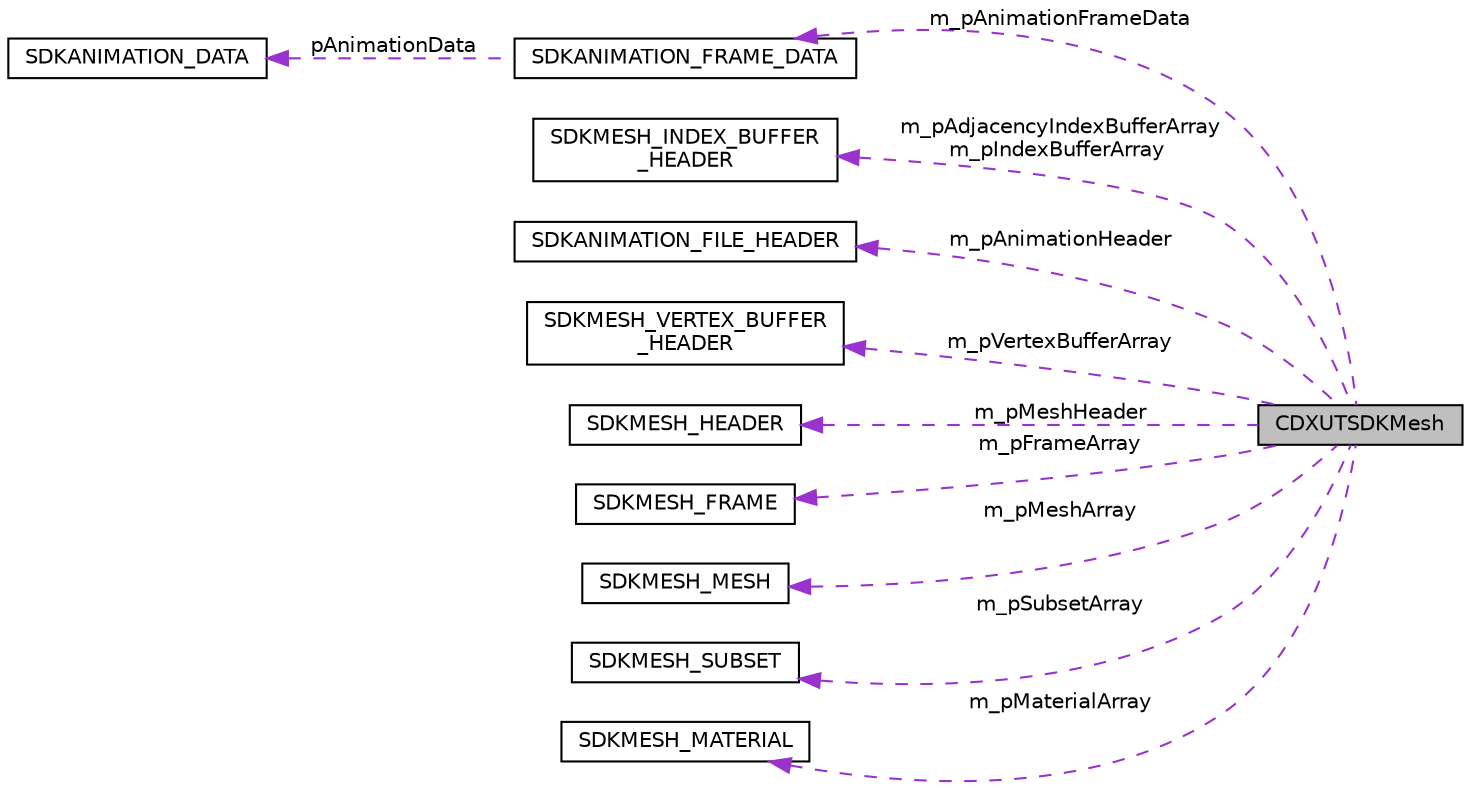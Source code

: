 digraph "CDXUTSDKMesh"
{
  edge [fontname="Helvetica",fontsize="10",labelfontname="Helvetica",labelfontsize="10"];
  node [fontname="Helvetica",fontsize="10",shape=record];
  rankdir="LR";
  Node1 [label="CDXUTSDKMesh",height=0.2,width=0.4,color="black", fillcolor="grey75", style="filled", fontcolor="black"];
  Node2 -> Node1 [dir="back",color="darkorchid3",fontsize="10",style="dashed",label=" m_pAnimationFrameData" ,fontname="Helvetica"];
  Node2 [label="SDKANIMATION_FRAME_DATA",height=0.2,width=0.4,color="black", fillcolor="white", style="filled",URL="$struct_s_d_k_a_n_i_m_a_t_i_o_n___f_r_a_m_e___d_a_t_a.html"];
  Node3 -> Node2 [dir="back",color="darkorchid3",fontsize="10",style="dashed",label=" pAnimationData" ,fontname="Helvetica"];
  Node3 [label="SDKANIMATION_DATA",height=0.2,width=0.4,color="black", fillcolor="white", style="filled",URL="$struct_s_d_k_a_n_i_m_a_t_i_o_n___d_a_t_a.html"];
  Node4 -> Node1 [dir="back",color="darkorchid3",fontsize="10",style="dashed",label=" m_pAdjacencyIndexBufferArray\nm_pIndexBufferArray" ,fontname="Helvetica"];
  Node4 [label="SDKMESH_INDEX_BUFFER\l_HEADER",height=0.2,width=0.4,color="black", fillcolor="white", style="filled",URL="$struct_s_d_k_m_e_s_h___i_n_d_e_x___b_u_f_f_e_r___h_e_a_d_e_r.html"];
  Node5 -> Node1 [dir="back",color="darkorchid3",fontsize="10",style="dashed",label=" m_pAnimationHeader" ,fontname="Helvetica"];
  Node5 [label="SDKANIMATION_FILE_HEADER",height=0.2,width=0.4,color="black", fillcolor="white", style="filled",URL="$struct_s_d_k_a_n_i_m_a_t_i_o_n___f_i_l_e___h_e_a_d_e_r.html"];
  Node6 -> Node1 [dir="back",color="darkorchid3",fontsize="10",style="dashed",label=" m_pVertexBufferArray" ,fontname="Helvetica"];
  Node6 [label="SDKMESH_VERTEX_BUFFER\l_HEADER",height=0.2,width=0.4,color="black", fillcolor="white", style="filled",URL="$struct_s_d_k_m_e_s_h___v_e_r_t_e_x___b_u_f_f_e_r___h_e_a_d_e_r.html"];
  Node7 -> Node1 [dir="back",color="darkorchid3",fontsize="10",style="dashed",label=" m_pMeshHeader" ,fontname="Helvetica"];
  Node7 [label="SDKMESH_HEADER",height=0.2,width=0.4,color="black", fillcolor="white", style="filled",URL="$struct_s_d_k_m_e_s_h___h_e_a_d_e_r.html"];
  Node8 -> Node1 [dir="back",color="darkorchid3",fontsize="10",style="dashed",label=" m_pFrameArray" ,fontname="Helvetica"];
  Node8 [label="SDKMESH_FRAME",height=0.2,width=0.4,color="black", fillcolor="white", style="filled",URL="$struct_s_d_k_m_e_s_h___f_r_a_m_e.html"];
  Node9 -> Node1 [dir="back",color="darkorchid3",fontsize="10",style="dashed",label=" m_pMeshArray" ,fontname="Helvetica"];
  Node9 [label="SDKMESH_MESH",height=0.2,width=0.4,color="black", fillcolor="white", style="filled",URL="$struct_s_d_k_m_e_s_h___m_e_s_h.html"];
  Node10 -> Node1 [dir="back",color="darkorchid3",fontsize="10",style="dashed",label=" m_pSubsetArray" ,fontname="Helvetica"];
  Node10 [label="SDKMESH_SUBSET",height=0.2,width=0.4,color="black", fillcolor="white", style="filled",URL="$struct_s_d_k_m_e_s_h___s_u_b_s_e_t.html"];
  Node11 -> Node1 [dir="back",color="darkorchid3",fontsize="10",style="dashed",label=" m_pMaterialArray" ,fontname="Helvetica"];
  Node11 [label="SDKMESH_MATERIAL",height=0.2,width=0.4,color="black", fillcolor="white", style="filled",URL="$struct_s_d_k_m_e_s_h___m_a_t_e_r_i_a_l.html"];
}
